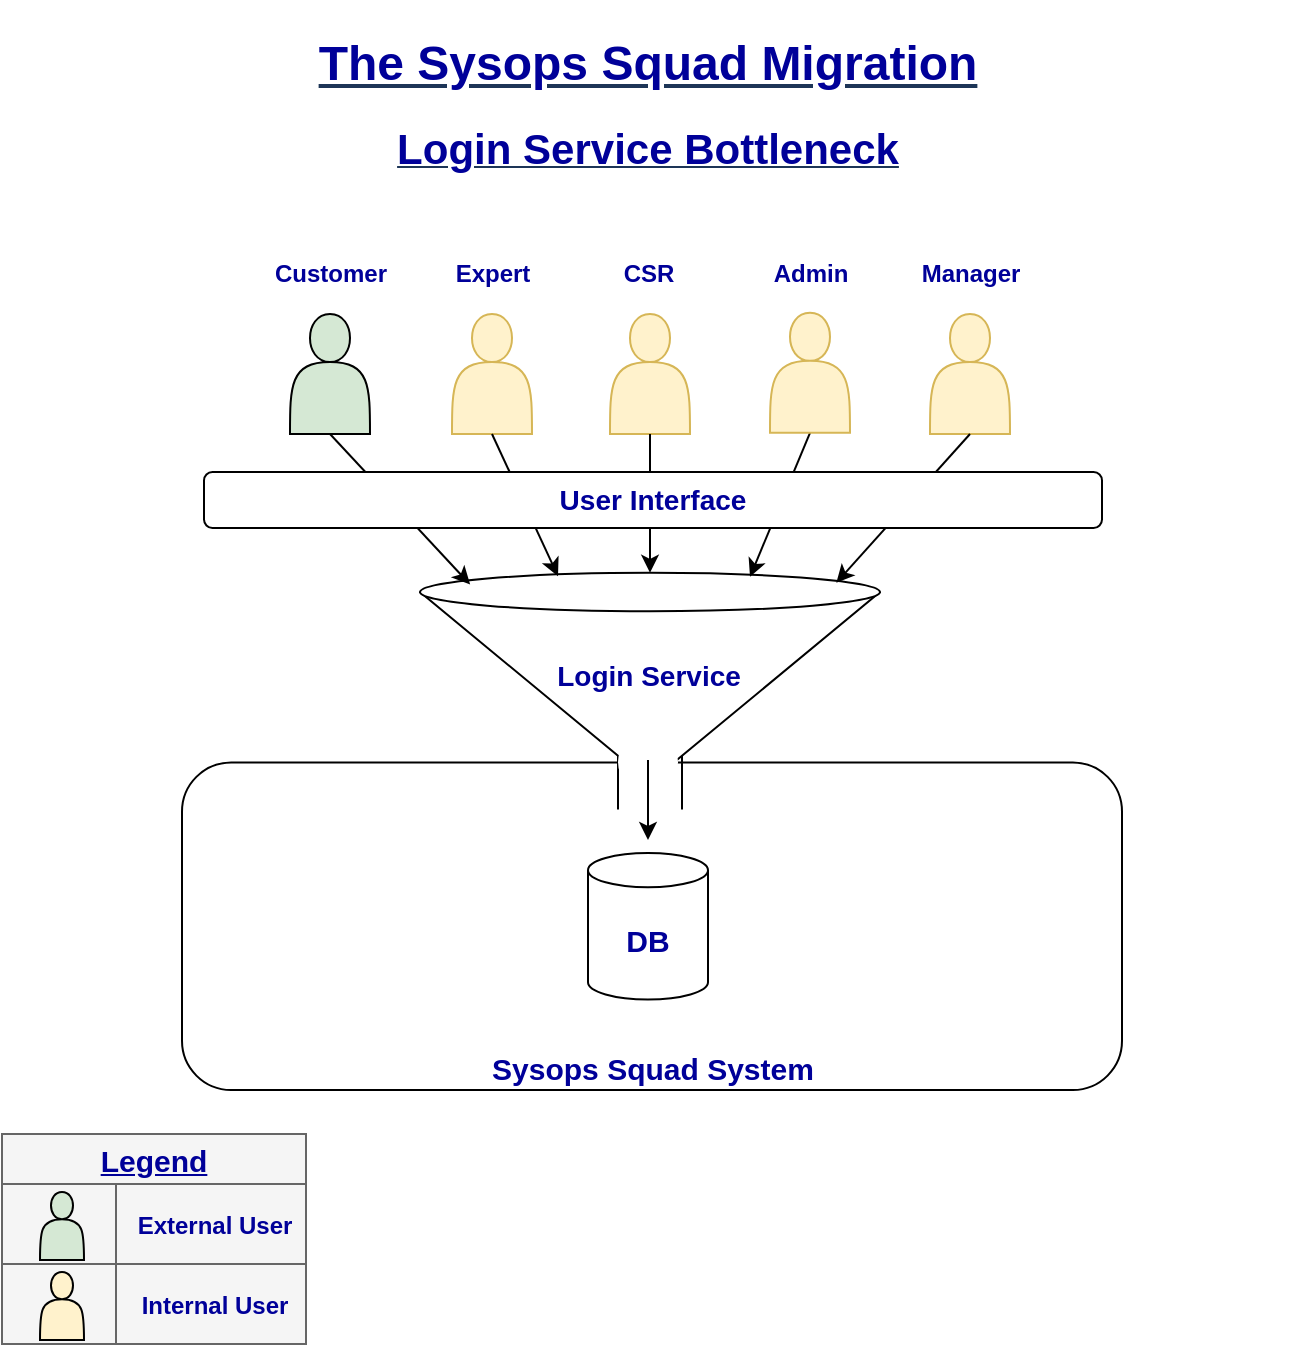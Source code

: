 <mxfile version="14.6.11" type="device"><diagram id="lsAUmwCppjHDg1kshsfG" name="Page-1"><mxGraphModel dx="1038" dy="491" grid="0" gridSize="10" guides="1" tooltips="1" connect="1" arrows="1" fold="1" page="1" pageScale="1" pageWidth="827" pageHeight="1169" math="0" shadow="0"><root><mxCell id="0"/><mxCell id="1" parent="0"/><mxCell id="jJ4ZIqqJhzT-4SxRmEGP-19" value="&lt;h1&gt;&lt;b style=&quot;color: rgb(0 , 0 , 153)&quot;&gt;&lt;font style=&quot;font-size: 24px&quot;&gt;The Sysops Squad Migration&lt;/font&gt;&lt;/b&gt;&lt;/h1&gt;&lt;h3&gt;&lt;font color=&quot;#000099&quot; size=&quot;1&quot;&gt;&lt;b style=&quot;font-size: 21px&quot;&gt;&lt;span&gt;Login Service Bottleneck&lt;/span&gt;&lt;/b&gt;&lt;/font&gt;&lt;/h3&gt;" style="text;html=1;strokeColor=none;fillColor=none;align=center;verticalAlign=middle;whiteSpace=wrap;rounded=0;fontColor=#1D3557;fontStyle=4" vertex="1" parent="1"><mxGeometry x="229" y="40" width="358" height="87" as="geometry"/></mxCell><mxCell id="jJ4ZIqqJhzT-4SxRmEGP-72" value="" style="group" vertex="1" connectable="0" parent="1"><mxGeometry x="85" y="600" width="152" height="105" as="geometry"/></mxCell><mxCell id="jJ4ZIqqJhzT-4SxRmEGP-50" value="" style="shape=table;html=1;whiteSpace=wrap;startSize=0;container=1;collapsible=0;childLayout=tableLayout;fillColor=#f5f5f5;strokeColor=#666666;fontColor=#333333;" vertex="1" parent="jJ4ZIqqJhzT-4SxRmEGP-72"><mxGeometry y="25" width="152" height="80" as="geometry"/></mxCell><mxCell id="jJ4ZIqqJhzT-4SxRmEGP-51" value="" style="shape=partialRectangle;html=1;whiteSpace=wrap;collapsible=0;dropTarget=0;pointerEvents=0;fillColor=none;top=0;left=0;bottom=0;right=0;points=[[0,0.5],[1,0.5]];portConstraint=eastwest;" vertex="1" parent="jJ4ZIqqJhzT-4SxRmEGP-50"><mxGeometry width="152" height="40" as="geometry"/></mxCell><mxCell id="jJ4ZIqqJhzT-4SxRmEGP-52" value="" style="shape=partialRectangle;html=1;whiteSpace=wrap;connectable=0;overflow=hidden;fillColor=none;top=0;left=0;bottom=0;right=0;" vertex="1" parent="jJ4ZIqqJhzT-4SxRmEGP-51"><mxGeometry width="57" height="40" as="geometry"/></mxCell><mxCell id="jJ4ZIqqJhzT-4SxRmEGP-53" value="" style="shape=partialRectangle;html=1;whiteSpace=wrap;connectable=0;overflow=hidden;fillColor=none;top=0;left=0;bottom=0;right=0;" vertex="1" parent="jJ4ZIqqJhzT-4SxRmEGP-51"><mxGeometry x="57" width="95" height="40" as="geometry"/></mxCell><mxCell id="jJ4ZIqqJhzT-4SxRmEGP-54" value="" style="shape=partialRectangle;html=1;whiteSpace=wrap;collapsible=0;dropTarget=0;pointerEvents=0;fillColor=none;top=0;left=0;bottom=0;right=0;points=[[0,0.5],[1,0.5]];portConstraint=eastwest;" vertex="1" parent="jJ4ZIqqJhzT-4SxRmEGP-50"><mxGeometry y="40" width="152" height="40" as="geometry"/></mxCell><mxCell id="jJ4ZIqqJhzT-4SxRmEGP-55" value="" style="shape=partialRectangle;html=1;whiteSpace=wrap;connectable=0;overflow=hidden;fillColor=none;top=0;left=0;bottom=0;right=0;" vertex="1" parent="jJ4ZIqqJhzT-4SxRmEGP-54"><mxGeometry width="57" height="40" as="geometry"/></mxCell><mxCell id="jJ4ZIqqJhzT-4SxRmEGP-56" value="" style="shape=partialRectangle;html=1;whiteSpace=wrap;connectable=0;overflow=hidden;fillColor=none;top=0;left=0;bottom=0;right=0;" vertex="1" parent="jJ4ZIqqJhzT-4SxRmEGP-54"><mxGeometry x="57" width="95" height="40" as="geometry"/></mxCell><mxCell id="jJ4ZIqqJhzT-4SxRmEGP-29" value="" style="shape=actor;whiteSpace=wrap;html=1;labelBackgroundColor=none;fillColor=#D5E8D4;" vertex="1" parent="jJ4ZIqqJhzT-4SxRmEGP-72"><mxGeometry x="19" y="29" width="22" height="34" as="geometry"/></mxCell><mxCell id="jJ4ZIqqJhzT-4SxRmEGP-30" value="External User" style="text;html=1;resizable=0;autosize=1;align=center;verticalAlign=middle;points=[];fillColor=none;strokeColor=none;rounded=0;fontStyle=1;fontColor=#000099;" vertex="1" parent="jJ4ZIqqJhzT-4SxRmEGP-72"><mxGeometry x="62" y="37" width="88" height="18" as="geometry"/></mxCell><mxCell id="jJ4ZIqqJhzT-4SxRmEGP-57" value="" style="shape=actor;whiteSpace=wrap;html=1;labelBackgroundColor=none;fillColor=#FFF2CC;" vertex="1" parent="jJ4ZIqqJhzT-4SxRmEGP-72"><mxGeometry x="19" y="69" width="22" height="34" as="geometry"/></mxCell><mxCell id="jJ4ZIqqJhzT-4SxRmEGP-58" value="Internal User" style="text;html=1;resizable=0;autosize=1;align=center;verticalAlign=middle;points=[];fillColor=none;strokeColor=none;rounded=0;fontStyle=1;fontColor=#000099;" vertex="1" parent="jJ4ZIqqJhzT-4SxRmEGP-72"><mxGeometry x="64" y="77" width="84" height="18" as="geometry"/></mxCell><mxCell id="jJ4ZIqqJhzT-4SxRmEGP-59" value="" style="rounded=0;whiteSpace=wrap;html=1;labelBackgroundColor=none;fontSize=14;fontColor=#333333;fillColor=#f5f5f5;strokeColor=#666666;" vertex="1" parent="jJ4ZIqqJhzT-4SxRmEGP-72"><mxGeometry width="152" height="25" as="geometry"/></mxCell><mxCell id="jJ4ZIqqJhzT-4SxRmEGP-63" value="Legend" style="text;html=1;strokeColor=none;fillColor=none;align=center;verticalAlign=middle;whiteSpace=wrap;rounded=0;labelBackgroundColor=none;fontSize=15;fontColor=#000099;fontStyle=5" vertex="1" parent="jJ4ZIqqJhzT-4SxRmEGP-72"><mxGeometry x="51" y="2.5" width="50" height="20" as="geometry"/></mxCell><mxCell id="jJ4ZIqqJhzT-4SxRmEGP-64" value="" style="group" vertex="1" connectable="0" parent="1"><mxGeometry x="85" y="319.4" width="650" height="258.6" as="geometry"/></mxCell><mxCell id="jJ4ZIqqJhzT-4SxRmEGP-23" value="" style="rounded=1;whiteSpace=wrap;html=1;labelBackgroundColor=none;fontColor=#000099;fillColor=none;" vertex="1" parent="jJ4ZIqqJhzT-4SxRmEGP-64"><mxGeometry x="90" y="94.85" width="470" height="163.75" as="geometry"/></mxCell><mxCell id="jJ4ZIqqJhzT-4SxRmEGP-1" value="" style="verticalLabelPosition=bottom;verticalAlign=top;html=1;shape=mxgraph.basic.cone;rotation=-180;" vertex="1" parent="jJ4ZIqqJhzT-4SxRmEGP-64"><mxGeometry x="209" width="230" height="104.696" as="geometry"/></mxCell><mxCell id="jJ4ZIqqJhzT-4SxRmEGP-2" value="" style="shape=partialRectangle;whiteSpace=wrap;html=1;top=0;bottom=0;fillColor=none;" vertex="1" parent="jJ4ZIqqJhzT-4SxRmEGP-64"><mxGeometry x="308" y="92.133" width="32" height="25.755" as="geometry"/></mxCell><mxCell id="jJ4ZIqqJhzT-4SxRmEGP-16" value="Login Service" style="text;html=1;resizable=0;autosize=1;align=center;verticalAlign=middle;points=[];fillColor=none;strokeColor=none;rounded=0;fontStyle=1;fontColor=#000099;fontSize=14;" vertex="1" parent="jJ4ZIqqJhzT-4SxRmEGP-64"><mxGeometry x="268" y="41.879" width="110" height="20" as="geometry"/></mxCell><mxCell id="jJ4ZIqqJhzT-4SxRmEGP-17" value="" style="ellipse;whiteSpace=wrap;html=1;aspect=fixed;strokeColor=none;" vertex="1" parent="jJ4ZIqqJhzT-4SxRmEGP-64"><mxGeometry x="308" y="79.569" width="30" height="30" as="geometry"/></mxCell><mxCell id="jJ4ZIqqJhzT-4SxRmEGP-24" value="Sysops Squad System" style="text;html=1;resizable=0;autosize=1;align=center;verticalAlign=middle;points=[];fillColor=none;strokeColor=none;rounded=0;fontStyle=1;fontColor=#000099;fontSize=15;" vertex="1" parent="jJ4ZIqqJhzT-4SxRmEGP-64"><mxGeometry x="235" y="237.913" width="180" height="20" as="geometry"/></mxCell><mxCell id="jJ4ZIqqJhzT-4SxRmEGP-76" value="&lt;b&gt;DB&lt;/b&gt;" style="shape=cylinder3;whiteSpace=wrap;html=1;boundedLbl=1;backgroundOutline=1;size=8.6;labelBackgroundColor=none;fontSize=15;fontColor=#000099;strokeColor=#000000;fillColor=#ffffff;align=center;" vertex="1" parent="jJ4ZIqqJhzT-4SxRmEGP-64"><mxGeometry x="293" y="140.084" width="60" height="73.287" as="geometry"/></mxCell><mxCell id="jJ4ZIqqJhzT-4SxRmEGP-77" value="" style="endArrow=classic;html=1;fontSize=15;fontColor=#000099;exitX=0.5;exitY=1;exitDx=0;exitDy=0;" edge="1" parent="jJ4ZIqqJhzT-4SxRmEGP-64"><mxGeometry width="50" height="50" relative="1" as="geometry"><mxPoint x="323" y="93.569" as="sourcePoint"/><mxPoint x="323" y="133.6" as="targetPoint"/></mxGeometry></mxCell><mxCell id="jJ4ZIqqJhzT-4SxRmEGP-78" style="edgeStyle=none;rounded=0;orthogonalLoop=1;jettySize=auto;html=1;exitX=0;exitY=0.5;exitDx=0;exitDy=0;fontSize=15;fontColor=#000099;" edge="1" parent="jJ4ZIqqJhzT-4SxRmEGP-64" source="jJ4ZIqqJhzT-4SxRmEGP-23" target="jJ4ZIqqJhzT-4SxRmEGP-23"><mxGeometry relative="1" as="geometry"/></mxCell><mxCell id="jJ4ZIqqJhzT-4SxRmEGP-85" value="" style="group" vertex="1" connectable="0" parent="1"><mxGeometry x="214" y="160" width="390" height="161.4" as="geometry"/></mxCell><mxCell id="jJ4ZIqqJhzT-4SxRmEGP-13" style="rounded=0;orthogonalLoop=1;jettySize=auto;html=1;exitX=0.5;exitY=1;exitDx=0;exitDy=0;" edge="1" parent="jJ4ZIqqJhzT-4SxRmEGP-85" source="jJ4ZIqqJhzT-4SxRmEGP-14"><mxGeometry x="-129" as="geometry"><mxPoint x="245" y="161.4" as="targetPoint"/></mxGeometry></mxCell><mxCell id="jJ4ZIqqJhzT-4SxRmEGP-65" value="" style="group" vertex="1" connectable="0" parent="jJ4ZIqqJhzT-4SxRmEGP-85"><mxGeometry width="70" height="90" as="geometry"/></mxCell><mxCell id="jJ4ZIqqJhzT-4SxRmEGP-4" value="" style="shape=actor;whiteSpace=wrap;html=1;labelBackgroundColor=none;fillColor=#D5E8D4;" vertex="1" parent="jJ4ZIqqJhzT-4SxRmEGP-65"><mxGeometry x="15" y="30" width="40" height="60" as="geometry"/></mxCell><mxCell id="jJ4ZIqqJhzT-4SxRmEGP-10" value="Customer" style="text;html=1;resizable=0;autosize=1;align=center;verticalAlign=middle;points=[];fillColor=none;strokeColor=none;rounded=0;fontStyle=1;fontColor=#000099;" vertex="1" parent="jJ4ZIqqJhzT-4SxRmEGP-65"><mxGeometry width="70" height="20" as="geometry"/></mxCell><mxCell id="jJ4ZIqqJhzT-4SxRmEGP-66" value="" style="group" vertex="1" connectable="0" parent="jJ4ZIqqJhzT-4SxRmEGP-85"><mxGeometry x="91" width="50" height="90" as="geometry"/></mxCell><mxCell id="jJ4ZIqqJhzT-4SxRmEGP-7" value="" style="shape=actor;whiteSpace=wrap;html=1;fillColor=#fff2cc;strokeColor=#d6b656;" vertex="1" parent="jJ4ZIqqJhzT-4SxRmEGP-66"><mxGeometry x="5" y="30" width="40" height="60" as="geometry"/></mxCell><mxCell id="jJ4ZIqqJhzT-4SxRmEGP-11" value="Expert" style="text;html=1;resizable=0;autosize=1;align=center;verticalAlign=middle;points=[];fillColor=none;strokeColor=none;rounded=0;fontStyle=1;fontColor=#000099;" vertex="1" parent="jJ4ZIqqJhzT-4SxRmEGP-66"><mxGeometry width="50" height="20" as="geometry"/></mxCell><mxCell id="jJ4ZIqqJhzT-4SxRmEGP-67" value="" style="group" vertex="1" connectable="0" parent="jJ4ZIqqJhzT-4SxRmEGP-85"><mxGeometry x="174" width="41" height="90" as="geometry"/></mxCell><mxCell id="jJ4ZIqqJhzT-4SxRmEGP-9" value="" style="shape=actor;whiteSpace=wrap;html=1;fillColor=#fff2cc;strokeColor=#d6b656;" vertex="1" parent="jJ4ZIqqJhzT-4SxRmEGP-67"><mxGeometry x="1" y="30" width="40" height="60" as="geometry"/></mxCell><mxCell id="jJ4ZIqqJhzT-4SxRmEGP-12" value="CSR" style="text;html=1;resizable=0;autosize=1;align=center;verticalAlign=middle;points=[];fillColor=none;strokeColor=none;rounded=0;fontStyle=1;fontColor=#000099;" vertex="1" parent="jJ4ZIqqJhzT-4SxRmEGP-67"><mxGeometry width="40" height="20" as="geometry"/></mxCell><mxCell id="jJ4ZIqqJhzT-4SxRmEGP-68" value="" style="group" vertex="1" connectable="0" parent="jJ4ZIqqJhzT-4SxRmEGP-85"><mxGeometry x="250" width="50" height="89.4" as="geometry"/></mxCell><mxCell id="jJ4ZIqqJhzT-4SxRmEGP-14" value="" style="shape=actor;whiteSpace=wrap;html=1;fillColor=#fff2cc;strokeColor=#d6b656;" vertex="1" parent="jJ4ZIqqJhzT-4SxRmEGP-68"><mxGeometry x="5" y="29.4" width="40" height="60" as="geometry"/></mxCell><mxCell id="jJ4ZIqqJhzT-4SxRmEGP-15" value="Admin" style="text;html=1;resizable=0;autosize=1;align=center;verticalAlign=middle;points=[];fillColor=none;strokeColor=none;rounded=0;fontStyle=1;fontColor=#000099;" vertex="1" parent="jJ4ZIqqJhzT-4SxRmEGP-68"><mxGeometry width="50" height="20" as="geometry"/></mxCell><mxCell id="jJ4ZIqqJhzT-4SxRmEGP-69" value="" style="group" vertex="1" connectable="0" parent="jJ4ZIqqJhzT-4SxRmEGP-85"><mxGeometry x="320" width="70" height="90" as="geometry"/></mxCell><mxCell id="jJ4ZIqqJhzT-4SxRmEGP-21" value="" style="shape=actor;whiteSpace=wrap;html=1;fillColor=#fff2cc;strokeColor=#d6b656;" vertex="1" parent="jJ4ZIqqJhzT-4SxRmEGP-69"><mxGeometry x="15" y="30" width="40" height="60" as="geometry"/></mxCell><mxCell id="jJ4ZIqqJhzT-4SxRmEGP-22" value="Manager" style="text;html=1;resizable=0;autosize=1;align=center;verticalAlign=middle;points=[];fillColor=none;strokeColor=none;rounded=0;fontStyle=1;fontColor=#000099;" vertex="1" parent="jJ4ZIqqJhzT-4SxRmEGP-69"><mxGeometry width="70" height="20" as="geometry"/></mxCell><mxCell id="jJ4ZIqqJhzT-4SxRmEGP-5" style="rounded=0;orthogonalLoop=1;jettySize=auto;html=1;exitX=0.5;exitY=1;exitDx=0;exitDy=0;entryX=0.891;entryY=0.944;entryDx=0;entryDy=0;entryPerimeter=0;" edge="1" parent="1" source="jJ4ZIqqJhzT-4SxRmEGP-4" target="jJ4ZIqqJhzT-4SxRmEGP-1"><mxGeometry x="41" y="320" as="geometry"><mxPoint x="295" y="480.4" as="targetPoint"/></mxGeometry></mxCell><mxCell id="jJ4ZIqqJhzT-4SxRmEGP-6" style="rounded=0;orthogonalLoop=1;jettySize=auto;html=1;exitX=0.5;exitY=1;exitDx=0;exitDy=0;entryX=0.7;entryY=0.984;entryDx=0;entryDy=0;entryPerimeter=0;" edge="1" parent="1" source="jJ4ZIqqJhzT-4SxRmEGP-7" target="jJ4ZIqqJhzT-4SxRmEGP-1"><mxGeometry x="41" y="320" as="geometry"><mxPoint x="332" y="479.4" as="targetPoint"/></mxGeometry></mxCell><mxCell id="jJ4ZIqqJhzT-4SxRmEGP-8" style="rounded=0;orthogonalLoop=1;jettySize=auto;html=1;exitX=0.5;exitY=1;exitDx=0;exitDy=0;entryX=0.5;entryY=1;entryDx=0;entryDy=0;entryPerimeter=0;" edge="1" parent="1" source="jJ4ZIqqJhzT-4SxRmEGP-9" target="jJ4ZIqqJhzT-4SxRmEGP-1"><mxGeometry x="41" y="320" as="geometry"><mxPoint x="402.94" y="478.8" as="targetPoint"/></mxGeometry></mxCell><mxCell id="jJ4ZIqqJhzT-4SxRmEGP-20" style="rounded=0;orthogonalLoop=1;jettySize=auto;html=1;exitX=0.5;exitY=1;exitDx=0;exitDy=0;entryX=0.095;entryY=0.952;entryDx=0;entryDy=0;entryPerimeter=0;" edge="1" parent="1" source="jJ4ZIqqJhzT-4SxRmEGP-21" target="jJ4ZIqqJhzT-4SxRmEGP-1"><mxGeometry x="41" y="320" as="geometry"><mxPoint x="524.0" y="480.4" as="targetPoint"/></mxGeometry></mxCell><object label="&lt;span style=&quot;color: rgb(0 , 0 , 153) ; font-size: 14px ; font-weight: 700&quot;&gt;User Interface&lt;/span&gt;" id="jJ4ZIqqJhzT-4SxRmEGP-70"><mxCell style="whiteSpace=wrap;html=1;rounded=1;" vertex="1" parent="1"><mxGeometry x="186" y="269" width="449" height="28" as="geometry"/></mxCell></object></root></mxGraphModel></diagram></mxfile>